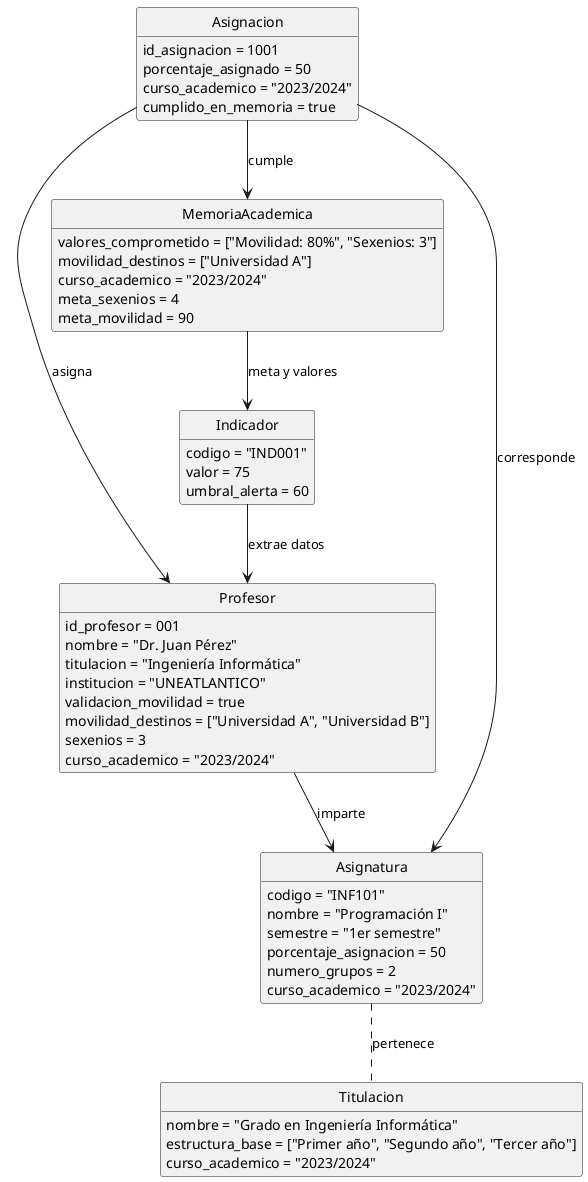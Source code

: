 @startuml

    hide circle
    hide empty members
    
   Asignacion --> Profesor : asigna
    Asignacion --> Asignatura : corresponde
    Asignacion --> MemoriaAcademica : cumple
    MemoriaAcademica --> Indicador : meta y valores
    Indicador --> Profesor : extrae datos
    Asignatura .. Titulacion : pertenece
    Profesor --> Asignatura : imparte

class Profesor {
    id_profesor = 001
    nombre = "Dr. Juan Pérez"
    titulacion = "Ingeniería Informática"
    institucion = "UNEATLANTICO"
    validacion_movilidad = true
    movilidad_destinos = ["Universidad A", "Universidad B"]
    sexenios = 3
    curso_academico = "2023/2024"
}



class Asignatura {
    codigo = "INF101"
    nombre = "Programación I"
    semestre = "1er semestre"
    porcentaje_asignacion = 50
    numero_grupos = 2
    curso_academico = "2023/2024"
}

class Titulacion {
    nombre = "Grado en Ingeniería Informática"
    estructura_base = ["Primer año", "Segundo año", "Tercer año"]
    curso_academico = "2023/2024"
}

class MemoriaAcademica {
    valores_comprometido = ["Movilidad: 80%", "Sexenios: 3"]
    movilidad_destinos = ["Universidad A"]
    curso_academico = "2023/2024"
    meta_sexenios = 4
    meta_movilidad = 90
}

class Indicador {
    codigo = "IND001"
    valor = 75
    umbral_alerta = 60
}

class Asignacion {
    id_asignacion = 1001
    porcentaje_asignado = 50
    curso_academico = "2023/2024"
    cumplido_en_memoria = true
}


@enduml
